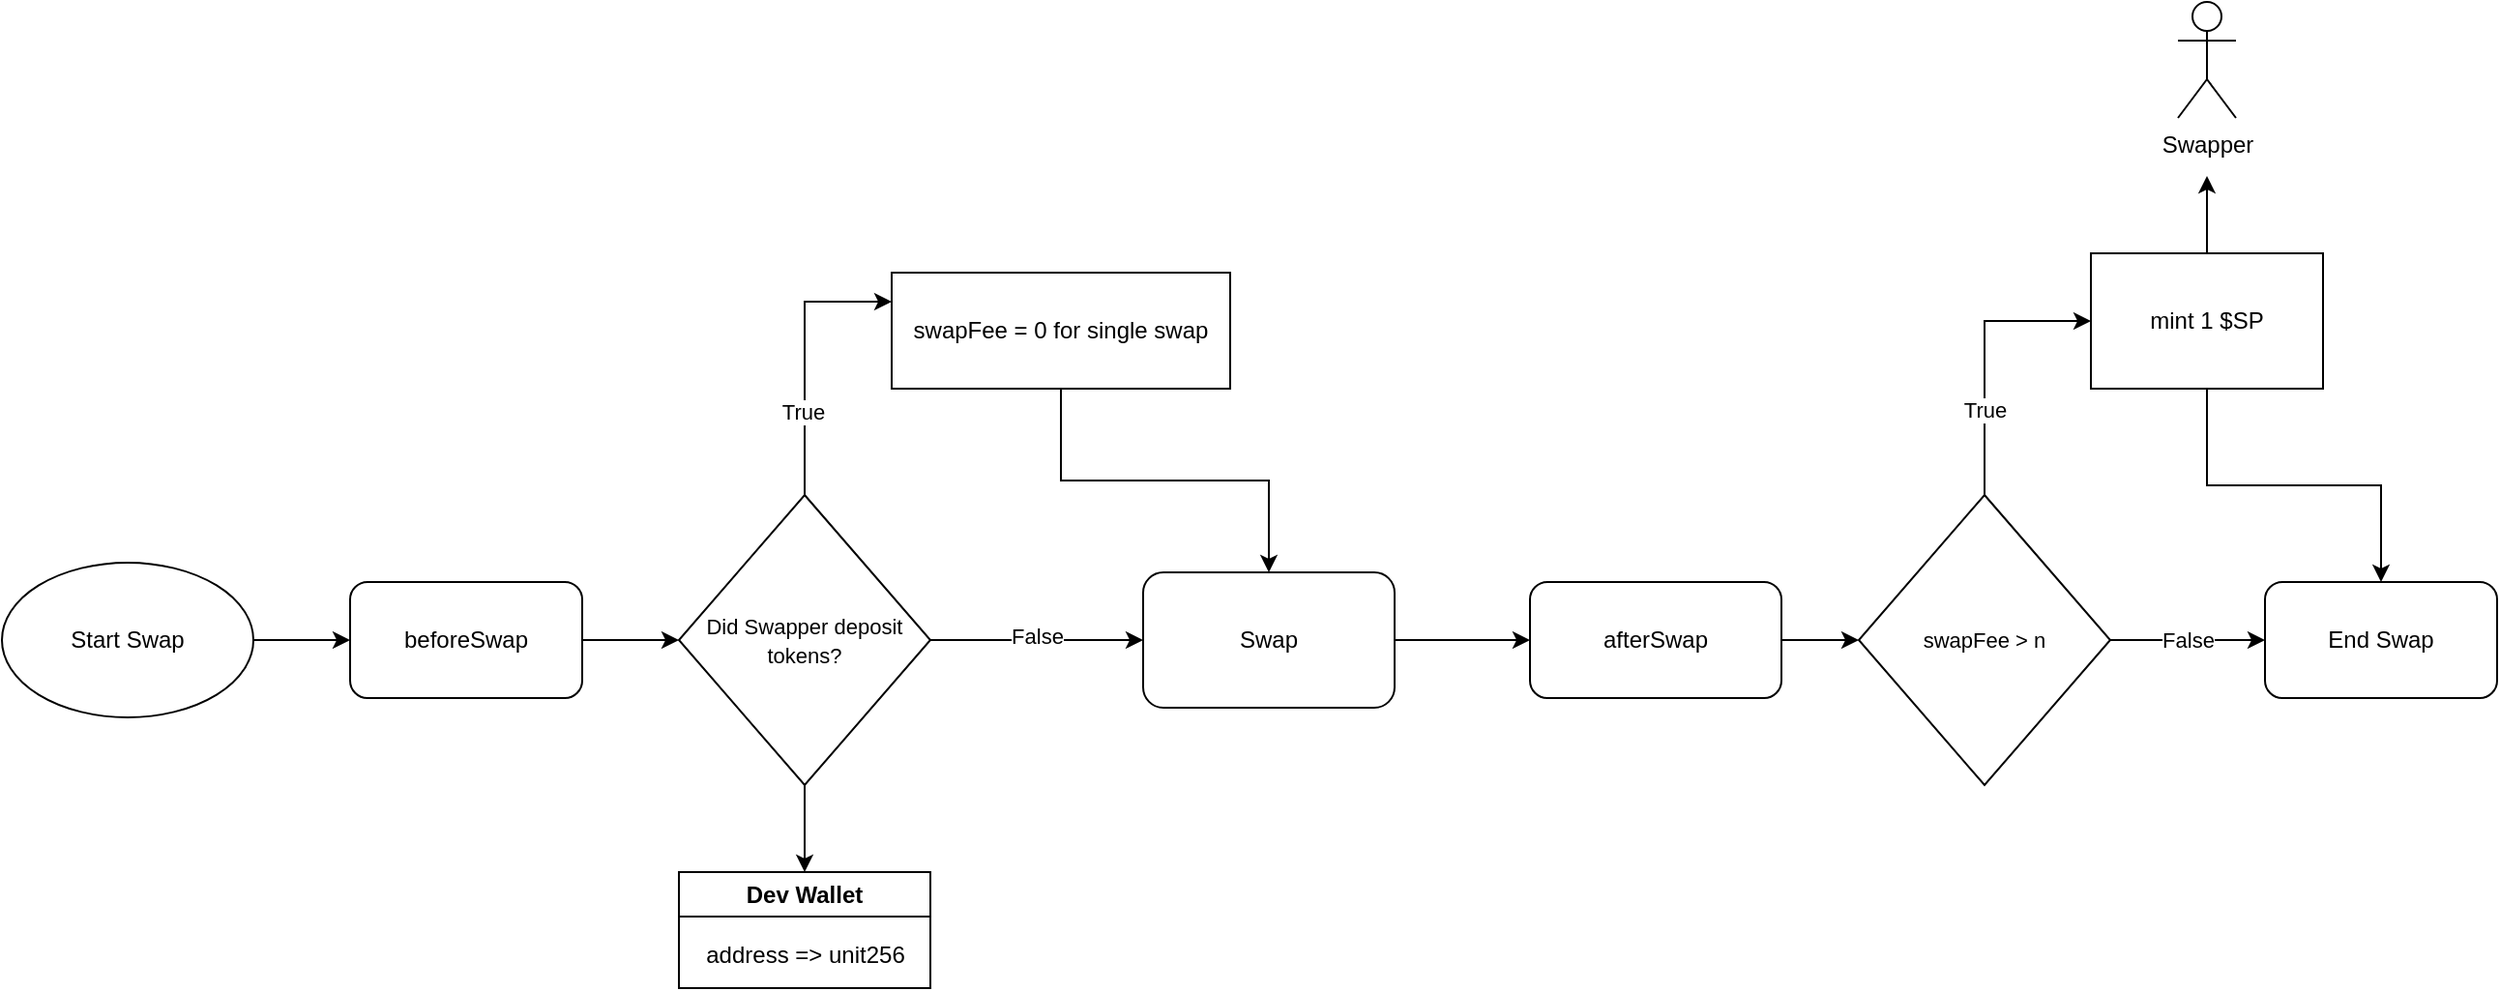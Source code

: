 <mxfile version="26.1.3">
  <diagram name="Page-1" id="RUZ1tWq9v9w9GtO3ps8G">
    <mxGraphModel dx="2057" dy="814" grid="1" gridSize="10" guides="1" tooltips="1" connect="1" arrows="1" fold="1" page="1" pageScale="1" pageWidth="850" pageHeight="1100" math="0" shadow="0">
      <root>
        <mxCell id="0" />
        <mxCell id="1" parent="0" />
        <mxCell id="EYCppehSCP_pvKJQpNDg-35" style="edgeStyle=orthogonalEdgeStyle;rounded=0;orthogonalLoop=1;jettySize=auto;html=1;entryX=0;entryY=0.5;entryDx=0;entryDy=0;" edge="1" parent="1" source="EYCppehSCP_pvKJQpNDg-7" target="EYCppehSCP_pvKJQpNDg-28">
          <mxGeometry relative="1" as="geometry" />
        </mxCell>
        <mxCell id="EYCppehSCP_pvKJQpNDg-7" value="Start Swap" style="ellipse;whiteSpace=wrap;html=1;" vertex="1" parent="1">
          <mxGeometry x="-90" y="470" width="130" height="80" as="geometry" />
        </mxCell>
        <mxCell id="EYCppehSCP_pvKJQpNDg-30" style="edgeStyle=orthogonalEdgeStyle;rounded=0;orthogonalLoop=1;jettySize=auto;html=1;exitX=0.5;exitY=0;exitDx=0;exitDy=0;entryX=0;entryY=0.25;entryDx=0;entryDy=0;" edge="1" parent="1" source="EYCppehSCP_pvKJQpNDg-14" target="EYCppehSCP_pvKJQpNDg-24">
          <mxGeometry relative="1" as="geometry">
            <mxPoint x="340" y="335" as="targetPoint" />
          </mxGeometry>
        </mxCell>
        <mxCell id="EYCppehSCP_pvKJQpNDg-36" value="True" style="edgeLabel;html=1;align=center;verticalAlign=middle;resizable=0;points=[];" vertex="1" connectable="0" parent="EYCppehSCP_pvKJQpNDg-30">
          <mxGeometry x="-0.407" y="1" relative="1" as="geometry">
            <mxPoint as="offset" />
          </mxGeometry>
        </mxCell>
        <mxCell id="EYCppehSCP_pvKJQpNDg-32" style="edgeStyle=orthogonalEdgeStyle;rounded=0;orthogonalLoop=1;jettySize=auto;html=1;entryX=0;entryY=0.5;entryDx=0;entryDy=0;" edge="1" parent="1" source="EYCppehSCP_pvKJQpNDg-14" target="EYCppehSCP_pvKJQpNDg-25">
          <mxGeometry relative="1" as="geometry" />
        </mxCell>
        <mxCell id="EYCppehSCP_pvKJQpNDg-37" value="False" style="edgeLabel;html=1;align=center;verticalAlign=middle;resizable=0;points=[];" vertex="1" connectable="0" parent="EYCppehSCP_pvKJQpNDg-32">
          <mxGeometry y="2" relative="1" as="geometry">
            <mxPoint as="offset" />
          </mxGeometry>
        </mxCell>
        <mxCell id="EYCppehSCP_pvKJQpNDg-63" style="edgeStyle=orthogonalEdgeStyle;rounded=0;orthogonalLoop=1;jettySize=auto;html=1;entryX=0.5;entryY=0;entryDx=0;entryDy=0;" edge="1" parent="1" source="EYCppehSCP_pvKJQpNDg-14" target="EYCppehSCP_pvKJQpNDg-58">
          <mxGeometry relative="1" as="geometry" />
        </mxCell>
        <mxCell id="EYCppehSCP_pvKJQpNDg-14" value="&lt;font style=&quot;font-size: 11px;&quot;&gt;Did Swapper deposit tokens?&lt;/font&gt;" style="rhombus;whiteSpace=wrap;html=1;" vertex="1" parent="1">
          <mxGeometry x="260" y="435" width="130" height="150" as="geometry" />
        </mxCell>
        <mxCell id="EYCppehSCP_pvKJQpNDg-33" style="edgeStyle=orthogonalEdgeStyle;rounded=0;orthogonalLoop=1;jettySize=auto;html=1;entryX=0.5;entryY=0;entryDx=0;entryDy=0;" edge="1" parent="1" source="EYCppehSCP_pvKJQpNDg-24" target="EYCppehSCP_pvKJQpNDg-25">
          <mxGeometry relative="1" as="geometry" />
        </mxCell>
        <mxCell id="EYCppehSCP_pvKJQpNDg-24" value="swapFee = 0 for single swap" style="rounded=0;whiteSpace=wrap;html=1;" vertex="1" parent="1">
          <mxGeometry x="370" y="320" width="175" height="60" as="geometry" />
        </mxCell>
        <mxCell id="EYCppehSCP_pvKJQpNDg-39" style="edgeStyle=orthogonalEdgeStyle;rounded=0;orthogonalLoop=1;jettySize=auto;html=1;exitX=1;exitY=0.5;exitDx=0;exitDy=0;" edge="1" parent="1" source="EYCppehSCP_pvKJQpNDg-25" target="EYCppehSCP_pvKJQpNDg-38">
          <mxGeometry relative="1" as="geometry" />
        </mxCell>
        <mxCell id="EYCppehSCP_pvKJQpNDg-25" value="Swap" style="rounded=1;whiteSpace=wrap;html=1;" vertex="1" parent="1">
          <mxGeometry x="500" y="475" width="130" height="70" as="geometry" />
        </mxCell>
        <mxCell id="EYCppehSCP_pvKJQpNDg-34" style="edgeStyle=orthogonalEdgeStyle;rounded=0;orthogonalLoop=1;jettySize=auto;html=1;exitX=1;exitY=0.5;exitDx=0;exitDy=0;entryX=0;entryY=0.5;entryDx=0;entryDy=0;" edge="1" parent="1" source="EYCppehSCP_pvKJQpNDg-28" target="EYCppehSCP_pvKJQpNDg-14">
          <mxGeometry relative="1" as="geometry" />
        </mxCell>
        <mxCell id="EYCppehSCP_pvKJQpNDg-28" value="beforeSwap" style="rounded=1;whiteSpace=wrap;html=1;" vertex="1" parent="1">
          <mxGeometry x="90" y="480" width="120" height="60" as="geometry" />
        </mxCell>
        <mxCell id="EYCppehSCP_pvKJQpNDg-43" style="edgeStyle=orthogonalEdgeStyle;rounded=0;orthogonalLoop=1;jettySize=auto;html=1;entryX=0;entryY=0.5;entryDx=0;entryDy=0;" edge="1" parent="1" source="EYCppehSCP_pvKJQpNDg-38" target="EYCppehSCP_pvKJQpNDg-42">
          <mxGeometry relative="1" as="geometry" />
        </mxCell>
        <mxCell id="EYCppehSCP_pvKJQpNDg-38" value="afterSwap" style="rounded=1;whiteSpace=wrap;html=1;" vertex="1" parent="1">
          <mxGeometry x="700" y="480" width="130" height="60" as="geometry" />
        </mxCell>
        <mxCell id="EYCppehSCP_pvKJQpNDg-46" style="edgeStyle=orthogonalEdgeStyle;rounded=0;orthogonalLoop=1;jettySize=auto;html=1;entryX=0;entryY=0.5;entryDx=0;entryDy=0;" edge="1" parent="1" source="EYCppehSCP_pvKJQpNDg-42" target="EYCppehSCP_pvKJQpNDg-44">
          <mxGeometry relative="1" as="geometry" />
        </mxCell>
        <mxCell id="EYCppehSCP_pvKJQpNDg-54" value="True" style="edgeLabel;html=1;align=center;verticalAlign=middle;resizable=0;points=[];" vertex="1" connectable="0" parent="EYCppehSCP_pvKJQpNDg-46">
          <mxGeometry x="-0.393" relative="1" as="geometry">
            <mxPoint as="offset" />
          </mxGeometry>
        </mxCell>
        <mxCell id="EYCppehSCP_pvKJQpNDg-51" value="" style="edgeStyle=orthogonalEdgeStyle;rounded=0;orthogonalLoop=1;jettySize=auto;html=1;" edge="1" parent="1" source="EYCppehSCP_pvKJQpNDg-42" target="EYCppehSCP_pvKJQpNDg-50">
          <mxGeometry relative="1" as="geometry" />
        </mxCell>
        <mxCell id="EYCppehSCP_pvKJQpNDg-57" value="False" style="edgeLabel;html=1;align=center;verticalAlign=middle;resizable=0;points=[];" vertex="1" connectable="0" parent="EYCppehSCP_pvKJQpNDg-51">
          <mxGeometry relative="1" as="geometry">
            <mxPoint as="offset" />
          </mxGeometry>
        </mxCell>
        <mxCell id="EYCppehSCP_pvKJQpNDg-42" value="&lt;span style=&quot;font-size: 11px;&quot;&gt;swapFee &amp;gt; n&lt;/span&gt;" style="rhombus;whiteSpace=wrap;html=1;" vertex="1" parent="1">
          <mxGeometry x="870" y="435" width="130" height="150" as="geometry" />
        </mxCell>
        <mxCell id="EYCppehSCP_pvKJQpNDg-48" style="edgeStyle=orthogonalEdgeStyle;rounded=0;orthogonalLoop=1;jettySize=auto;html=1;" edge="1" parent="1" source="EYCppehSCP_pvKJQpNDg-44">
          <mxGeometry relative="1" as="geometry">
            <mxPoint x="1050" y="270" as="targetPoint" />
          </mxGeometry>
        </mxCell>
        <mxCell id="EYCppehSCP_pvKJQpNDg-52" style="edgeStyle=orthogonalEdgeStyle;rounded=0;orthogonalLoop=1;jettySize=auto;html=1;" edge="1" parent="1" source="EYCppehSCP_pvKJQpNDg-44" target="EYCppehSCP_pvKJQpNDg-50">
          <mxGeometry relative="1" as="geometry" />
        </mxCell>
        <mxCell id="EYCppehSCP_pvKJQpNDg-44" value="mint 1 $SP" style="whiteSpace=wrap;html=1;" vertex="1" parent="1">
          <mxGeometry x="990" y="310" width="120" height="70" as="geometry" />
        </mxCell>
        <mxCell id="EYCppehSCP_pvKJQpNDg-47" value="Swapper" style="shape=umlActor;verticalLabelPosition=bottom;verticalAlign=top;html=1;outlineConnect=0;" vertex="1" parent="1">
          <mxGeometry x="1035" y="180" width="30" height="60" as="geometry" />
        </mxCell>
        <mxCell id="EYCppehSCP_pvKJQpNDg-50" value="End Swap" style="rounded=1;whiteSpace=wrap;html=1;" vertex="1" parent="1">
          <mxGeometry x="1080" y="480" width="120" height="60" as="geometry" />
        </mxCell>
        <mxCell id="EYCppehSCP_pvKJQpNDg-58" value="Dev Wallet" style="swimlane;whiteSpace=wrap;html=1;" vertex="1" parent="1">
          <mxGeometry x="260" y="630" width="130" height="60" as="geometry">
            <mxRectangle x="295" y="620" width="100" height="30" as="alternateBounds" />
          </mxGeometry>
        </mxCell>
        <mxCell id="EYCppehSCP_pvKJQpNDg-64" value="address =&amp;gt; unit256" style="text;html=1;align=center;verticalAlign=middle;resizable=0;points=[];autosize=1;strokeColor=none;fillColor=none;" vertex="1" parent="EYCppehSCP_pvKJQpNDg-58">
          <mxGeometry y="28" width="130" height="30" as="geometry" />
        </mxCell>
      </root>
    </mxGraphModel>
  </diagram>
</mxfile>
